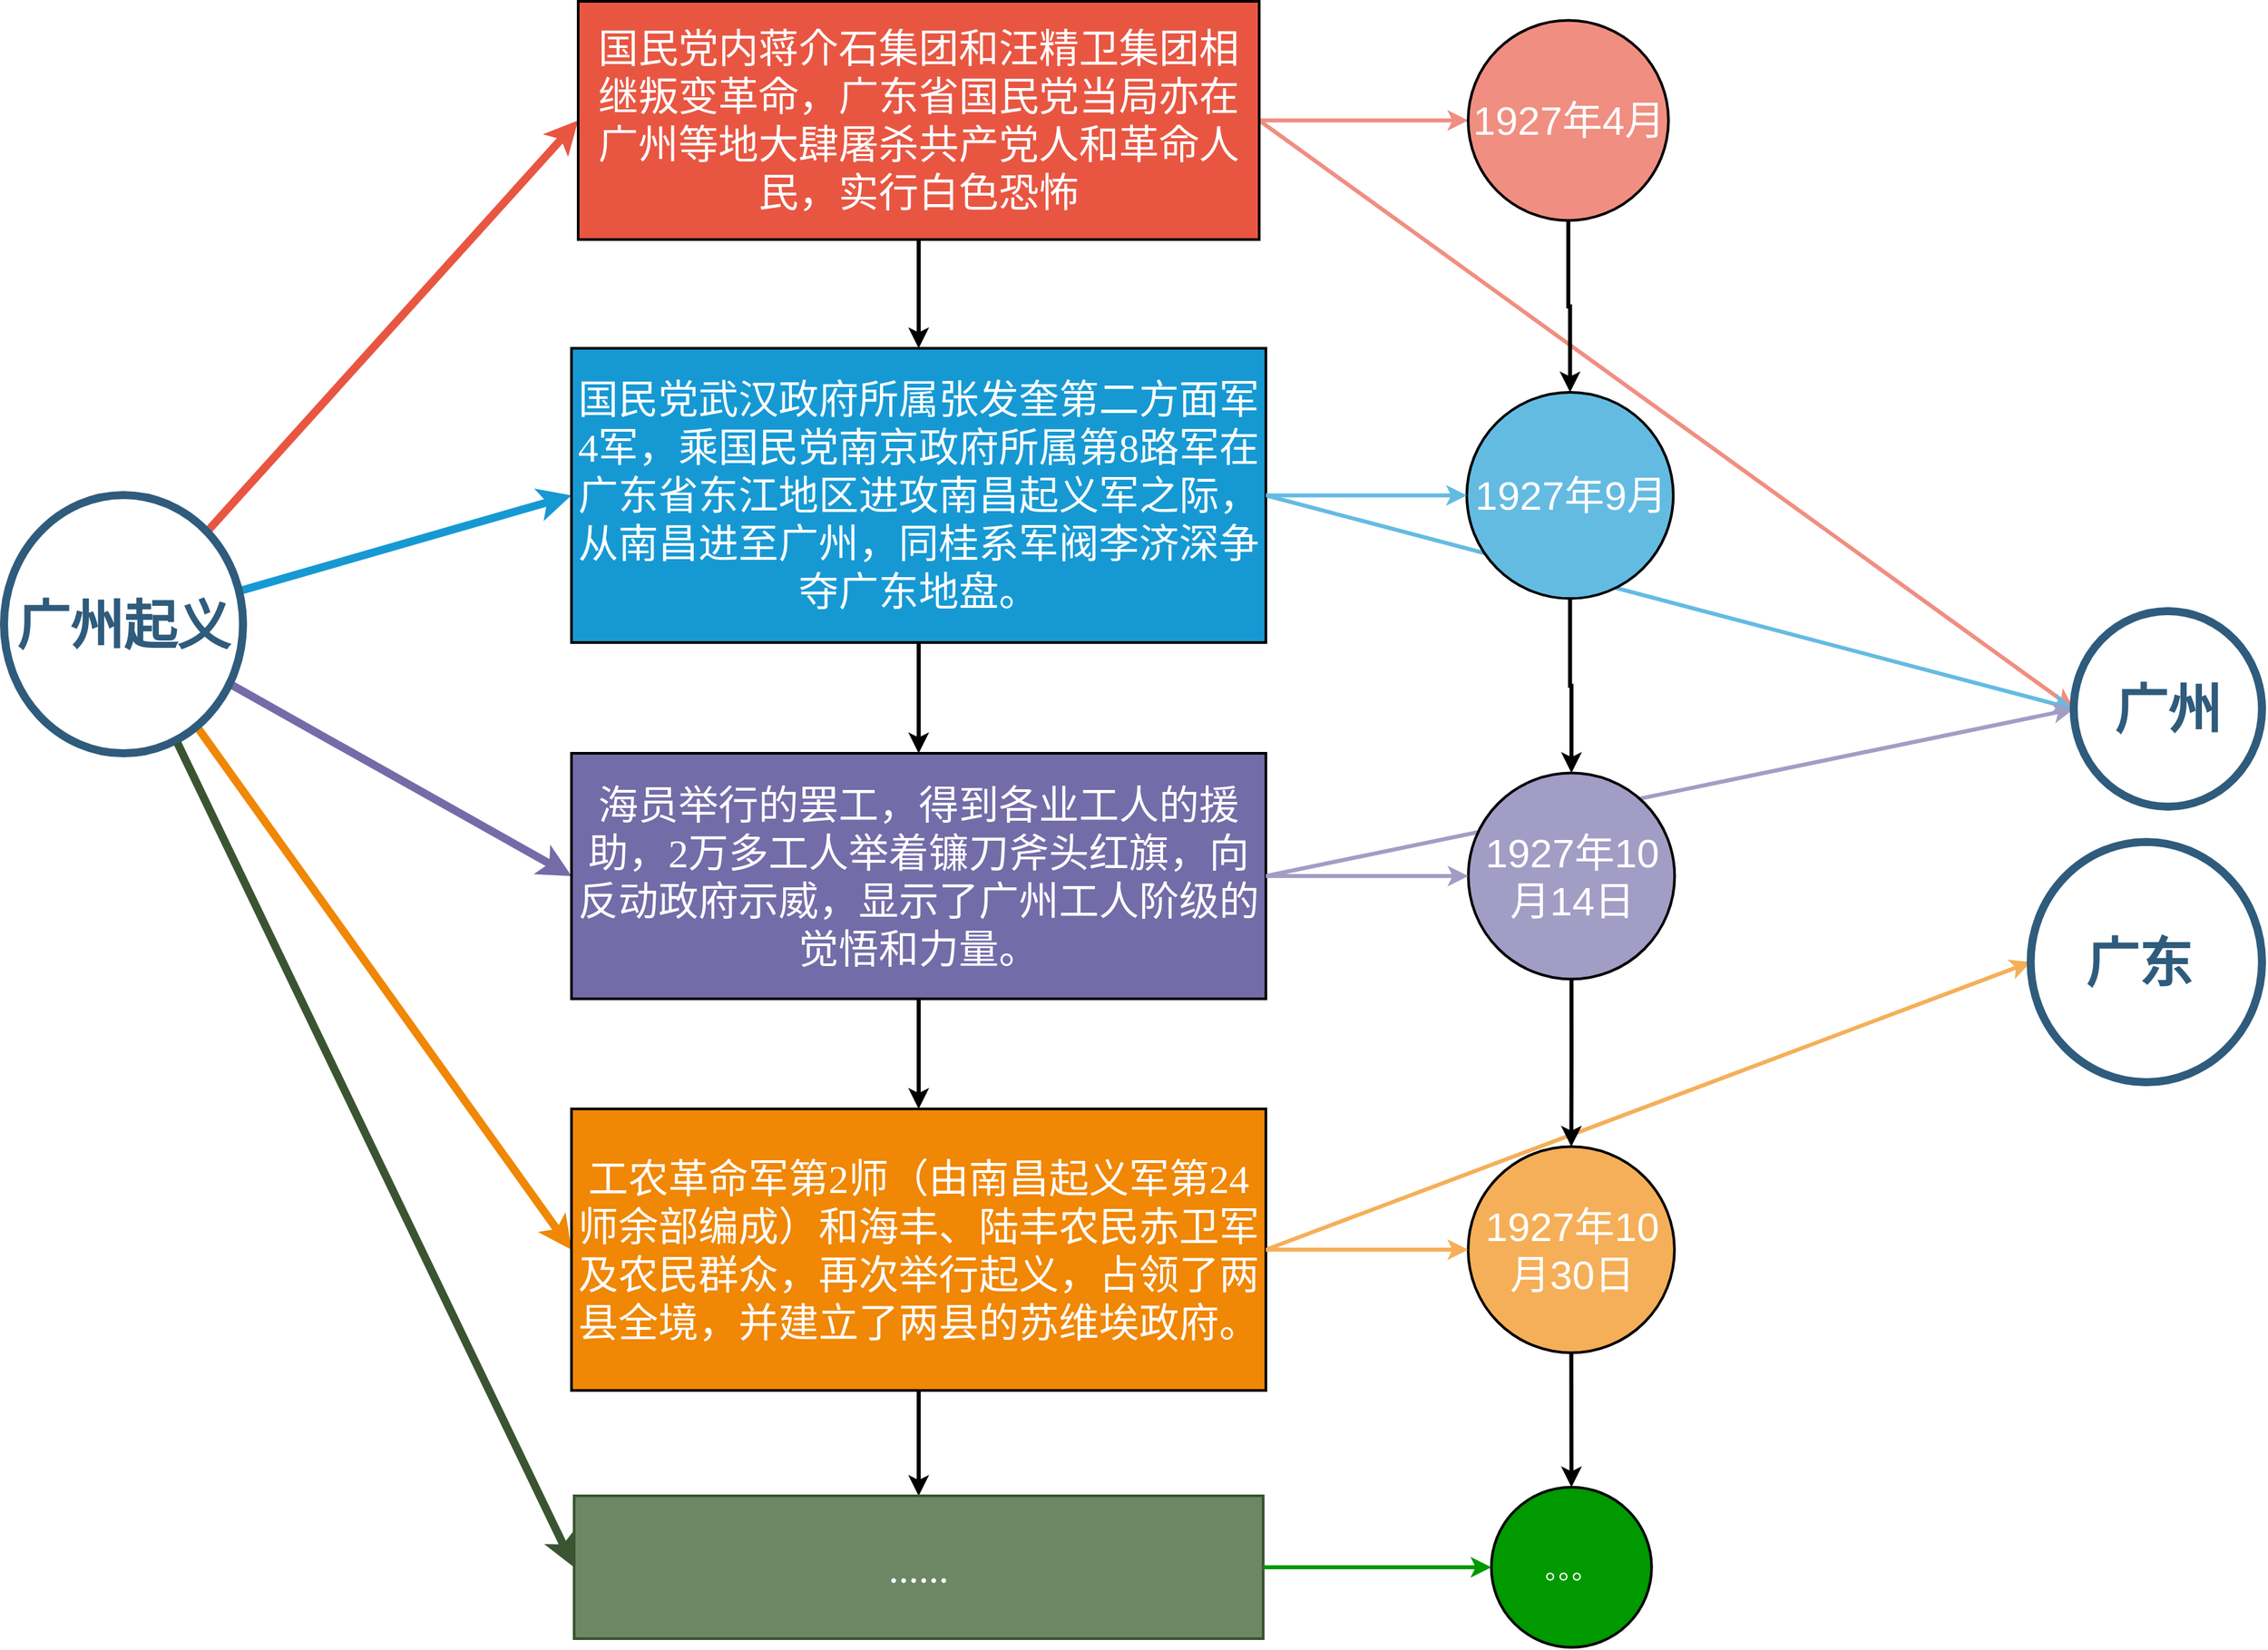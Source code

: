 <mxfile version="14.9.8" type="github">
  <diagram id="6a731a19-8d31-9384-78a2-239565b7b9f0" name="Page-1">
    <mxGraphModel dx="2844" dy="1490" grid="1" gridSize="10" guides="1" tooltips="1" connect="1" arrows="1" fold="1" page="1" pageScale="1" pageWidth="1169" pageHeight="827" background="none" math="0" shadow="0">
      <root>
        <mxCell id="0" />
        <mxCell id="1" parent="0" />
        <mxCell id="1361" style="endArrow=classic;strokeWidth=6;strokeColor=#E85642;html=1;entryX=0;entryY=0.5;entryDx=0;entryDy=0;endFill=1;" parent="1" source="1515" target="oeTmbz4eT_nRihqz5Box-1543" edge="1">
          <mxGeometry relative="1" as="geometry">
            <mxPoint x="1709.39" y="447.101" as="targetPoint" />
          </mxGeometry>
        </mxCell>
        <mxCell id="1362" style="endArrow=classic;strokeWidth=6;strokeColor=#1699D3;html=1;entryX=0;entryY=0.5;entryDx=0;entryDy=0;endFill=1;" parent="1" source="1515" target="oeTmbz4eT_nRihqz5Box-1549" edge="1">
          <mxGeometry relative="1" as="geometry">
            <mxPoint x="1950.014" y="830.186" as="targetPoint" />
          </mxGeometry>
        </mxCell>
        <mxCell id="1364" style="endArrow=classic;strokeWidth=6;strokeColor=#736ca8;html=1;entryX=0;entryY=0.5;entryDx=0;entryDy=0;endFill=1;" parent="1" source="1515" target="oeTmbz4eT_nRihqz5Box-1555" edge="1">
          <mxGeometry relative="1" as="geometry">
            <mxPoint x="1720.078" y="1199.768" as="targetPoint" />
          </mxGeometry>
        </mxCell>
        <mxCell id="1365" value="" style="edgeStyle=none;endArrow=classic;strokeWidth=6;strokeColor=#F08705;html=1;entryX=0;entryY=0.5;entryDx=0;entryDy=0;endFill=1;" parent="1" source="1515" target="oeTmbz4eT_nRihqz5Box-1559" edge="1">
          <mxGeometry x="181" y="226.5" width="100" height="100" as="geometry">
            <mxPoint x="181" y="326.5" as="sourcePoint" />
            <mxPoint x="281" y="226.5" as="targetPoint" />
          </mxGeometry>
        </mxCell>
        <mxCell id="1428" value="" style="edgeStyle=none;endArrow=classic;strokeWidth=3;strokeColor=#F08E81;html=1;exitX=1;exitY=0.5;exitDx=0;exitDy=0;entryX=0;entryY=0.5;entryDx=0;entryDy=0;endFill=1;" parent="1" source="oeTmbz4eT_nRihqz5Box-1543" target="oeTmbz4eT_nRihqz5Box-1575" edge="1">
          <mxGeometry x="31" y="106.5" width="100" height="100" as="geometry">
            <mxPoint x="1777.226" y="358.736" as="sourcePoint" />
            <mxPoint x="2430" y="900.5" as="targetPoint" />
          </mxGeometry>
        </mxCell>
        <mxCell id="1430" value="" style="edgeStyle=none;endArrow=classic;strokeWidth=3;strokeColor=#F08E81;html=1;exitX=1;exitY=0.5;exitDx=0;exitDy=0;entryX=0;entryY=0.5;entryDx=0;entryDy=0;endFill=1;" parent="1" source="oeTmbz4eT_nRihqz5Box-1543" target="oeTmbz4eT_nRihqz5Box-1545" edge="1">
          <mxGeometry x="31" y="106.5" width="100" height="100" as="geometry">
            <mxPoint x="1817.749" y="397.019" as="sourcePoint" />
            <mxPoint x="1918.992" y="361.5" as="targetPoint" />
          </mxGeometry>
        </mxCell>
        <mxCell id="1449" value="" style="edgeStyle=none;endArrow=classic;strokeWidth=3;strokeColor=#64BBE2;html=1;entryX=0;entryY=0.5;entryDx=0;entryDy=0;exitX=1;exitY=0.5;exitDx=0;exitDy=0;endFill=1;" parent="1" source="oeTmbz4eT_nRihqz5Box-1549" target="oeTmbz4eT_nRihqz5Box-1575" edge="1">
          <mxGeometry x="-24" y="196.5" width="100" height="100" as="geometry">
            <mxPoint x="-24" y="296.5" as="sourcePoint" />
            <mxPoint x="2300" y="910" as="targetPoint" />
          </mxGeometry>
        </mxCell>
        <mxCell id="1466" value="" style="edgeStyle=none;endArrow=none;strokeWidth=3;strokeColor=#A29DC5;html=1;exitX=0;exitY=0.5;exitDx=0;exitDy=0;entryX=1;entryY=0.5;entryDx=0;entryDy=0;endFill=0;startArrow=classic;startFill=1;" parent="1" source="oeTmbz4eT_nRihqz5Box-1575" target="oeTmbz4eT_nRihqz5Box-1555" edge="1">
          <mxGeometry x="251" y="-103.5" width="100" height="100" as="geometry">
            <mxPoint x="2400" y="1052.75" as="sourcePoint" />
            <mxPoint x="351" y="-103.5" as="targetPoint" />
          </mxGeometry>
        </mxCell>
        <mxCell id="1479" value="" style="edgeStyle=none;endArrow=none;strokeWidth=3;strokeColor=#F5AF58;html=1;entryX=1;entryY=0.5;entryDx=0;entryDy=0;exitX=0;exitY=0.5;exitDx=0;exitDy=0;endFill=0;startArrow=classic;startFill=1;" parent="1" source="oeTmbz4eT_nRihqz5Box-1576" target="oeTmbz4eT_nRihqz5Box-1559" edge="1">
          <mxGeometry x="243.5" y="39" width="100" height="100" as="geometry">
            <mxPoint x="2290" y="1210" as="sourcePoint" />
            <mxPoint x="343.5" y="39" as="targetPoint" />
          </mxGeometry>
        </mxCell>
        <mxCell id="1515" value="&lt;font style=&quot;font-size: 40px&quot;&gt;广州起义&lt;/font&gt;" style="ellipse;whiteSpace=wrap;html=1;shadow=0;fontFamily=Helvetica;fontSize=30;fontColor=#2F5B7C;align=center;strokeColor=#2F5B7C;strokeWidth=6;fillColor=#FFFFFF;fontStyle=1;gradientColor=none;" parent="1" vertex="1">
          <mxGeometry x="900" y="740" width="179" height="193.5" as="geometry" />
        </mxCell>
        <mxCell id="oeTmbz4eT_nRihqz5Box-1567" style="edgeStyle=orthogonalEdgeStyle;rounded=0;orthogonalLoop=1;jettySize=auto;html=1;exitX=0.5;exitY=1;exitDx=0;exitDy=0;fontSize=20;fontColor=#FFFFFF;strokeWidth=3;" edge="1" parent="1" source="oeTmbz4eT_nRihqz5Box-1543" target="oeTmbz4eT_nRihqz5Box-1549">
          <mxGeometry relative="1" as="geometry" />
        </mxCell>
        <mxCell id="oeTmbz4eT_nRihqz5Box-1543" value="&lt;span&gt;&lt;font style=&quot;font-size: 30px&quot;&gt;国民党内蒋介石集团和汪精卫集团相继叛变革命，广东省国民党当局亦在广州等地大肆屠杀共产党人和革命人民，实行白色恐怖&lt;/font&gt;&lt;/span&gt;" style="rounded=0;whiteSpace=wrap;html=1;shadow=0;fontSize=20;fontColor=#FFFFFF;strokeWidth=2;fillColor=#E85642;" vertex="1" parent="1">
          <mxGeometry x="1330" y="370" width="510" height="178.5" as="geometry" />
        </mxCell>
        <mxCell id="oeTmbz4eT_nRihqz5Box-1571" style="edgeStyle=orthogonalEdgeStyle;rounded=0;orthogonalLoop=1;jettySize=auto;html=1;exitX=0.5;exitY=1;exitDx=0;exitDy=0;fontSize=20;fontColor=#FFFFFF;endArrow=classic;endFill=1;strokeWidth=3;" edge="1" parent="1" source="oeTmbz4eT_nRihqz5Box-1545" target="oeTmbz4eT_nRihqz5Box-1552">
          <mxGeometry relative="1" as="geometry" />
        </mxCell>
        <mxCell id="oeTmbz4eT_nRihqz5Box-1545" value="&lt;font style=&quot;font-size: 30px&quot;&gt;1927年4月&lt;/font&gt;" style="ellipse;whiteSpace=wrap;html=1;aspect=fixed;shadow=0;fontSize=20;fontColor=#FFFFFF;strokeWidth=2;fillColor=#F08E81;" vertex="1" parent="1">
          <mxGeometry x="1996.5" y="384.25" width="150" height="150" as="geometry" />
        </mxCell>
        <mxCell id="oeTmbz4eT_nRihqz5Box-1568" style="edgeStyle=orthogonalEdgeStyle;rounded=0;orthogonalLoop=1;jettySize=auto;html=1;exitX=0.5;exitY=1;exitDx=0;exitDy=0;fontSize=20;fontColor=#FFFFFF;endArrow=classic;endFill=1;strokeWidth=3;" edge="1" parent="1" source="oeTmbz4eT_nRihqz5Box-1549" target="oeTmbz4eT_nRihqz5Box-1555">
          <mxGeometry relative="1" as="geometry" />
        </mxCell>
        <mxCell id="oeTmbz4eT_nRihqz5Box-1549" value="&lt;font style=&quot;font-size: 30px&quot;&gt;&lt;span lang=&quot;ZH-CN&quot; style=&quot;font-family: &amp;#34;simsun&amp;#34;&quot;&gt;国民党武汉政府所属张发奎&lt;/span&gt;&lt;span style=&quot;font-family: &amp;#34;simsun&amp;#34;&quot;&gt;&lt;span lang=&quot;ZH-CN&quot;&gt;第二方面军&lt;/span&gt;4&lt;span lang=&quot;ZH-CN&quot;&gt;军，乘国民党南京政府所属第&lt;/span&gt;8&lt;span lang=&quot;ZH-CN&quot;&gt;路军在广东省东江地区进攻南昌起义军之际，从南昌进至广州，同桂系军阀李济深&lt;/span&gt;&lt;span lang=&quot;ZH-CN&quot;&gt;争夺广东地盘。&lt;/span&gt;&lt;/span&gt;&lt;/font&gt;" style="rounded=0;whiteSpace=wrap;html=1;shadow=0;fontSize=20;fontColor=#FFFFFF;strokeWidth=2;fillColor=#1699D3;" vertex="1" parent="1">
          <mxGeometry x="1325" y="630" width="520" height="220.5" as="geometry" />
        </mxCell>
        <mxCell id="oeTmbz4eT_nRihqz5Box-1572" style="edgeStyle=orthogonalEdgeStyle;rounded=0;orthogonalLoop=1;jettySize=auto;html=1;exitX=0.5;exitY=1;exitDx=0;exitDy=0;fontSize=20;fontColor=#FFFFFF;endArrow=classic;endFill=1;strokeWidth=3;" edge="1" parent="1" source="oeTmbz4eT_nRihqz5Box-1552" target="oeTmbz4eT_nRihqz5Box-1556">
          <mxGeometry relative="1" as="geometry" />
        </mxCell>
        <mxCell id="oeTmbz4eT_nRihqz5Box-1552" value="&lt;font style=&quot;font-size: 30px&quot;&gt;1927年9月&lt;/font&gt;" style="ellipse;whiteSpace=wrap;html=1;aspect=fixed;shadow=0;fontSize=20;fontColor=#FFFFFF;strokeWidth=2;fillColor=#64BBE2;" vertex="1" parent="1">
          <mxGeometry x="1995.5" y="662.94" width="154.62" height="154.62" as="geometry" />
        </mxCell>
        <mxCell id="oeTmbz4eT_nRihqz5Box-1554" value="" style="edgeStyle=none;endArrow=classic;strokeWidth=3;strokeColor=#64BBE2;html=1;entryX=0;entryY=0.5;entryDx=0;entryDy=0;exitX=1;exitY=0.5;exitDx=0;exitDy=0;endFill=1;" edge="1" parent="1" source="oeTmbz4eT_nRihqz5Box-1549" target="oeTmbz4eT_nRihqz5Box-1552">
          <mxGeometry x="-14" y="206.5" width="100" height="100" as="geometry">
            <mxPoint x="1766" y="678.0" as="sourcePoint" />
            <mxPoint x="1922" y="583" as="targetPoint" />
          </mxGeometry>
        </mxCell>
        <mxCell id="oeTmbz4eT_nRihqz5Box-1569" style="edgeStyle=orthogonalEdgeStyle;rounded=0;orthogonalLoop=1;jettySize=auto;html=1;exitX=0.5;exitY=1;exitDx=0;exitDy=0;entryX=0.5;entryY=0;entryDx=0;entryDy=0;fontSize=20;fontColor=#FFFFFF;endArrow=classic;endFill=1;strokeWidth=3;" edge="1" parent="1" source="oeTmbz4eT_nRihqz5Box-1555" target="oeTmbz4eT_nRihqz5Box-1559">
          <mxGeometry relative="1" as="geometry" />
        </mxCell>
        <mxCell id="oeTmbz4eT_nRihqz5Box-1555" value="&lt;span style=&quot;font-size: 30px ; font-family: &amp;#34;simsun&amp;#34;&quot;&gt;&lt;span lang=&quot;ZH-CN&quot;&gt;海员举行的罢工，得到各业工人的援助，&lt;/span&gt;2&lt;span lang=&quot;ZH-CN&quot;&gt;万多工人举着镰刀斧头红旗，向反动政府示威，显示了广州工人阶级的觉悟和力量。&lt;/span&gt;&lt;/span&gt;" style="rounded=0;whiteSpace=wrap;html=1;shadow=0;fontSize=20;fontColor=#FFFFFF;strokeWidth=2;fillColor=#736CA8;" vertex="1" parent="1">
          <mxGeometry x="1325" y="933.5" width="520" height="184" as="geometry" />
        </mxCell>
        <mxCell id="oeTmbz4eT_nRihqz5Box-1573" style="edgeStyle=orthogonalEdgeStyle;rounded=0;orthogonalLoop=1;jettySize=auto;html=1;exitX=0.5;exitY=1;exitDx=0;exitDy=0;fontSize=20;fontColor=#FFFFFF;endArrow=classic;endFill=1;strokeWidth=3;" edge="1" parent="1" source="oeTmbz4eT_nRihqz5Box-1556" target="oeTmbz4eT_nRihqz5Box-1560">
          <mxGeometry relative="1" as="geometry" />
        </mxCell>
        <mxCell id="oeTmbz4eT_nRihqz5Box-1556" value="&lt;font style=&quot;font-size: 30px&quot;&gt;1927年10月14日&lt;/font&gt;" style="ellipse;whiteSpace=wrap;html=1;aspect=fixed;shadow=0;fontSize=20;fontColor=#FFFFFF;strokeWidth=2;fillColor=#A29DC5;" vertex="1" parent="1">
          <mxGeometry x="1996.62" y="948.25" width="154.5" height="154.5" as="geometry" />
        </mxCell>
        <mxCell id="oeTmbz4eT_nRihqz5Box-1558" value="" style="edgeStyle=none;endArrow=none;strokeWidth=3;strokeColor=#A29DC5;html=1;exitX=0;exitY=0.5;exitDx=0;exitDy=0;entryX=1;entryY=0.5;entryDx=0;entryDy=0;endFill=0;startArrow=classic;startFill=1;" edge="1" parent="1" source="oeTmbz4eT_nRihqz5Box-1556" target="oeTmbz4eT_nRihqz5Box-1555">
          <mxGeometry x="261" y="-93.5" width="100" height="100" as="geometry">
            <mxPoint x="2190" y="1133" as="sourcePoint" />
            <mxPoint x="1380" y="1190" as="targetPoint" />
          </mxGeometry>
        </mxCell>
        <mxCell id="oeTmbz4eT_nRihqz5Box-1570" style="edgeStyle=orthogonalEdgeStyle;rounded=0;orthogonalLoop=1;jettySize=auto;html=1;exitX=0.5;exitY=1;exitDx=0;exitDy=0;entryX=0.5;entryY=0;entryDx=0;entryDy=0;fontSize=20;fontColor=#FFFFFF;endArrow=classic;endFill=1;strokeWidth=3;" edge="1" parent="1" source="oeTmbz4eT_nRihqz5Box-1559" target="oeTmbz4eT_nRihqz5Box-1563">
          <mxGeometry relative="1" as="geometry" />
        </mxCell>
        <mxCell id="oeTmbz4eT_nRihqz5Box-1559" value="&lt;font style=&quot;font-size: 30px&quot;&gt;&lt;span lang=&quot;ZH-CN&quot; style=&quot;font-family: &amp;#34;simsun&amp;#34;&quot;&gt;工农革命军第&lt;/span&gt;&lt;span style=&quot;font-family: &amp;#34;simsun&amp;#34;&quot;&gt;2&lt;span lang=&quot;ZH-CN&quot;&gt;师（由南昌起义军第&lt;/span&gt;24&lt;span lang=&quot;ZH-CN&quot;&gt;师余部编成）和海丰、陆丰农民赤卫军及农民群众，再次举行起义，占领了两县全境，并建立了两县的苏维埃政府。&lt;/span&gt;&lt;/span&gt;&lt;/font&gt;" style="rounded=0;whiteSpace=wrap;html=1;shadow=0;fontSize=20;fontColor=#FFFFFF;strokeWidth=2;fillColor=#F08705;" vertex="1" parent="1">
          <mxGeometry x="1325" y="1200" width="520" height="211" as="geometry" />
        </mxCell>
        <mxCell id="oeTmbz4eT_nRihqz5Box-1574" style="edgeStyle=orthogonalEdgeStyle;rounded=0;orthogonalLoop=1;jettySize=auto;html=1;exitX=0.5;exitY=1;exitDx=0;exitDy=0;fontSize=20;fontColor=#FFFFFF;endArrow=classic;endFill=1;strokeWidth=3;" edge="1" parent="1" source="oeTmbz4eT_nRihqz5Box-1560" target="oeTmbz4eT_nRihqz5Box-1565">
          <mxGeometry relative="1" as="geometry" />
        </mxCell>
        <mxCell id="oeTmbz4eT_nRihqz5Box-1560" value="&lt;font style=&quot;font-size: 30px&quot;&gt;1927年10月30日&lt;/font&gt;" style="ellipse;whiteSpace=wrap;html=1;aspect=fixed;shadow=0;fontSize=20;fontColor=#FFFFFF;strokeWidth=2;fillColor=#F5AF58;" vertex="1" parent="1">
          <mxGeometry x="1996.5" y="1228.25" width="154.5" height="154.5" as="geometry" />
        </mxCell>
        <mxCell id="oeTmbz4eT_nRihqz5Box-1562" value="" style="edgeStyle=none;endArrow=none;strokeWidth=3;strokeColor=#F5AF58;html=1;exitX=0;exitY=0.5;exitDx=0;exitDy=0;entryX=1;entryY=0.5;entryDx=0;entryDy=0;endFill=0;startArrow=classic;startFill=1;" edge="1" parent="1" source="oeTmbz4eT_nRihqz5Box-1560" target="oeTmbz4eT_nRihqz5Box-1559">
          <mxGeometry x="253.5" y="49" width="100" height="100" as="geometry">
            <mxPoint x="2050" y="1220" as="sourcePoint" />
            <mxPoint x="1940" y="1330" as="targetPoint" />
          </mxGeometry>
        </mxCell>
        <mxCell id="oeTmbz4eT_nRihqz5Box-1563" value="&lt;font face=&quot;simsun&quot;&gt;&lt;span style=&quot;font-size: 30px&quot;&gt;......&lt;/span&gt;&lt;/font&gt;" style="rounded=0;whiteSpace=wrap;html=1;shadow=0;fontSize=20;fontColor=#ffffff;strokeWidth=2;fillColor=#6d8764;strokeColor=#3A5431;" vertex="1" parent="1">
          <mxGeometry x="1327" y="1490" width="516" height="107" as="geometry" />
        </mxCell>
        <mxCell id="oeTmbz4eT_nRihqz5Box-1564" value="" style="edgeStyle=none;endArrow=classic;strokeWidth=6;strokeColor=#3A5431;html=1;entryX=0;entryY=0.5;entryDx=0;entryDy=0;exitX=0.726;exitY=0.961;exitDx=0;exitDy=0;exitPerimeter=0;fillColor=#6d8764;endFill=1;" edge="1" parent="1" source="1515" target="oeTmbz4eT_nRihqz5Box-1563">
          <mxGeometry x="191" y="236.5" width="100" height="100" as="geometry">
            <mxPoint x="1068.749" y="908.043" as="sourcePoint" />
            <mxPoint x="1470" y="1264.5" as="targetPoint" />
          </mxGeometry>
        </mxCell>
        <mxCell id="oeTmbz4eT_nRihqz5Box-1565" value="。。。" style="ellipse;whiteSpace=wrap;html=1;aspect=fixed;shadow=0;fontSize=20;fontColor=#FFFFFF;strokeWidth=2;fillColor=#009900;" vertex="1" parent="1">
          <mxGeometry x="2013.87" y="1483.5" width="120" height="120" as="geometry" />
        </mxCell>
        <mxCell id="oeTmbz4eT_nRihqz5Box-1575" value="&lt;font style=&quot;font-size: 40px&quot;&gt;广州&lt;/font&gt;" style="ellipse;whiteSpace=wrap;html=1;shadow=0;fontFamily=Helvetica;fontSize=30;fontColor=#2F5B7C;align=center;strokeColor=#2F5B7C;strokeWidth=6;fillColor=#FFFFFF;fontStyle=1;gradientColor=none;" vertex="1" parent="1">
          <mxGeometry x="2450" y="827" width="141" height="146.5" as="geometry" />
        </mxCell>
        <mxCell id="oeTmbz4eT_nRihqz5Box-1576" value="&lt;font style=&quot;font-size: 40px&quot;&gt;广东&amp;nbsp;&lt;/font&gt;" style="ellipse;whiteSpace=wrap;html=1;shadow=0;fontFamily=Helvetica;fontSize=30;fontColor=#2F5B7C;align=center;strokeColor=#2F5B7C;strokeWidth=6;fillColor=#FFFFFF;fontStyle=1;gradientColor=none;" vertex="1" parent="1">
          <mxGeometry x="2417.76" y="1000" width="173.24" height="180" as="geometry" />
        </mxCell>
        <mxCell id="oeTmbz4eT_nRihqz5Box-1577" value="" style="edgeStyle=none;endArrow=none;strokeWidth=3;html=1;exitX=0;exitY=0.5;exitDx=0;exitDy=0;entryX=1;entryY=0.5;entryDx=0;entryDy=0;endFill=0;startArrow=classic;startFill=1;strokeColor=#009900;" edge="1" parent="1" source="oeTmbz4eT_nRihqz5Box-1565" target="oeTmbz4eT_nRihqz5Box-1563">
          <mxGeometry x="918.5" y="126.25" width="100" height="100" as="geometry">
            <mxPoint x="2661.5" y="1382.75" as="sourcePoint" />
            <mxPoint x="2510" y="1382.75" as="targetPoint" />
          </mxGeometry>
        </mxCell>
      </root>
    </mxGraphModel>
  </diagram>
</mxfile>
